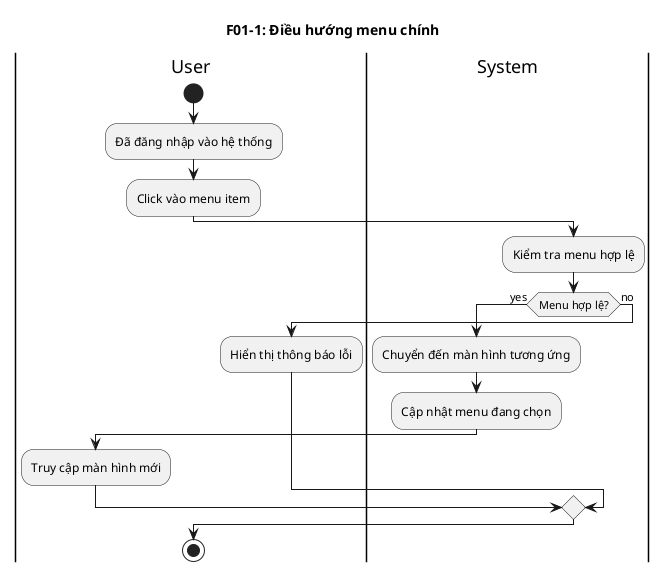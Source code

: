 @startuml F01_1_Navigation
title F01-1: Điều hướng menu chính

|User|
start
:Đã đăng nhập vào hệ thống;
:Click vào menu item;

|System|
:Kiểm tra menu hợp lệ;
if (Menu hợp lệ?) then (yes)
  :Chuyển đến màn hình tương ứng;
  :Cập nhật menu đang chọn;
  |User|
  :Truy cập màn hình mới;
else (no)
  :Hiển thị thông báo lỗi;
endif
stop
@enduml

@startuml F02_1_Login
title F02-1: Đăng nhập hệ thống

|User|
start
:Truy cập trang đăng nhập;
:Nhập email và mật khẩu;
:Nhấn nút Đăng nhập;

|System|
if (Thông tin đầy đủ?) then (yes)
  |SharePoint|
  :Kiểm tra thông tin đăng nhập;
  if (Thông tin đúng?) then (yes)
    if (Tài khoản đang hoạt động?) then (yes)
      |System|
      :Tạo phiên đăng nhập;
      :Chuyển đến Dashboard;
      |User|
      :Truy cập Dashboard;
    else (no)
      |System|
      :Hiển thị "Tài khoản bị khóa";
    endif
  else (no)
    |System|
    :Hiển thị "Thông tin đăng nhập không đúng";
  endif
else (no)
  :Hiển thị "Vui lòng nhập đầy đủ thông tin";
endif
stop
@enduml

@startuml F03_1_ViewPersonalInfo
title F03-1: Xem thông tin cá nhân và ngày nghỉ còn lại

|User|
start
:Truy cập trang thông tin cá nhân;

|System|
:Lấy thông tin người dùng;
|SharePoint|
:Truy xuất dữ liệu cá nhân;
:Truy xuất số ngày phép;
|System|
:Tính toán ngày phép đã dùng;
:Tính toán ngày phép còn lại;
:Hiển thị thông tin cá nhân;
:Hiển thị thống kê ngày phép;
|User|
:Xem thông tin cá nhân;
stop
@enduml

@startuml F03_2_EditPersonalInfo
title F03-2: Chỉnh sửa thông tin cá nhân

|User|
start
:Click nút Chỉnh sửa;

|System|
:Mở chế độ chỉnh sửa;

|User|
:Sửa thông tin (Họ tên, Email, SĐT);
:Nhấn nút Lưu;

|System|
:Kiểm tra thông tin hợp lệ;
if (Thông tin hợp lệ?) then (yes)
  |SharePoint|
  :Cập nhật thông tin vào SharePoint;
  |System|
  :Cập nhật phiên đăng nhập;
  :Hiển thị thông báo thành công;
  |User|
  :Thông tin được cập nhật;
else (no)
  :Hiển thị lỗi nhập liệu;
endif
stop
@enduml

@startuml F04_1_CreateLeaveRequest
title F04-1: Tạo đơn nghỉ phép

|User|
start
:Truy cập trang tạo đơn;
:Chọn loại nghỉ phép;
:Chọn ngày bắt đầu và kết thúc;
:Nhập lý do nghỉ;
:Chọn người bàn giao;
:Nhập nội dung bàn giao;
:Nhấn nút Gửi đơn;

|System|
:Tính toán số ngày nghỉ;
:Kiểm tra thông tin đầy đủ;
if (Thông tin đầy đủ?) then (yes)
  :Kiểm tra ngày phép còn lại;
  |SharePoint|
  :Lưu đơn nghỉ phép;
  :Đặt trạng thái "Chờ duyệt cấp 1";
  |System|
  :Hiển thị thông báo thành công;
  |Notification|
  :Gửi thông báo đến người duyệt;
  |User|
  :Nhận xác nhận tạo đơn;
else (no)
  |System|
  :Hiển thị lỗi nhập liệu;
endif
stop
@enduml

@startuml F04_2_ViewLeaveDetails
title F04-2: Xem chi tiết đơn nghỉ phép

|User|
start
:Truy cập danh sách đơn của tôi;
:Click vào đơn cần xem;

|System|
:Lấy danh sách đơn của user;
|SharePoint|
:Lấy thông tin chi tiết đơn;
|System|
:Hiển thị chi tiết đơn nghỉ phép;
:Hiển thị lịch sử phê duyệt;
|User|
:Xem chi tiết đơn;
stop
@enduml

@startuml F04_3_CancelLeaveRequest
title F04-3: Hủy đơn nghỉ phép

|User|
start
:Chọn đơn cần hủy;

|System|
:Kiểm tra trạng thái đơn;
if (Đơn chờ duyệt?) then (yes)
  :Hiển thị xác nhận hủy;
  |User|
  :Nhập lý do hủy;
  :Xác nhận hủy đơn;
  |System|
  |SharePoint|
  :Cập nhật trạng thái "Đã hủy";
  |System|
  :Hiển thị thông báo thành công;
  |Notification|
  :Gửi thông báo hủy đơn;
  |User|
  :Nhận xác nhận hủy;
else (no)
  |System|
  :Hiển thị "Không thể hủy đơn này";
endif
stop
@enduml

@startuml F05_1_PersonalCalendar
title F05-1: Hiển thị lịch nghỉ cá nhân

|User|
start
:Truy cập lịch cá nhân;
:Chọn tháng/năm;

|System|
:Lấy dữ liệu nghỉ phép cá nhân;
:Tạo lưới lịch (5 tuần x 7 ngày);

repeat
  :Kiểm tra ngày có nghỉ phép;
  if (Có nghỉ phép?) then (yes)
    :Đánh dấu ngày nghỉ;
  endif
repeat while (Còn ngày trong lưới?)

|User|
if (Click vào ngày có nghỉ?) then (yes)
  |System|
  :Hiển thị chi tiết nghỉ phép;
  |User|
  :Xem chi tiết nghỉ;
endif
stop
@enduml

@startuml F06_1_CompanyCalendar
title F06-1: Hiển thị lịch nghỉ toàn công ty

|Manager/Director/HR|
start
:Truy cập lịch công ty;

|System|
:Kiểm tra quyền xem toàn công ty;
if (Có quyền?) then (yes)
  |SharePoint|
  :Lấy dữ liệu nghỉ phép toàn công ty;
  |System|
  :Tạo lịch với số lượng người nghỉ;
  
  repeat
    :Đếm số người nghỉ mỗi ngày;
    :Hiển thị số lượng;
  repeat while (Còn ngày?)
  
  |Manager/Director/HR|
  if (Click vào ngày?) then (yes)
    |System|
    :Hiển thị danh sách người nghỉ;
    |Manager/Director/HR|
    :Xem chi tiết nghỉ phép nhân viên;
  endif
else (no)
  |System|
  :Hiển thị "Không có quyền truy cập";
endif
stop
@enduml

@startuml F07_1_Level1Approval
title F07-1: Phê duyệt cấp 1

|Manager|
start
:Truy cập trang phê duyệt;
:Xem danh sách đơn chờ duyệt;
:Click xem chi tiết đơn;

|System|
:Lấy đơn chờ duyệt cấp 1;
:Lọc đơn theo quyền;
:Hiển thị chi tiết đơn;

|Manager|
:Xem thông tin đơn;
:Nhập ý kiến (tùy chọn);
:Chọn Phê duyệt hoặc Từ chối;

|System|
if (Phê duyệt?) then (yes)
  if (Số ngày > 12?) then (yes)
    |SharePoint|
    :Cập nhật trạng thái "Chờ duyệt cấp 2";
  else (no)
    :Cập nhật trạng thái "Đã duyệt";
  endif
  |System|
  |Email System|
  :Gửi email thông báo;
else (no)
  |SharePoint|
  :Cập nhật trạng thái "Từ chối";
  |System|
  |Email System|
  :Gửi email từ chối;
endif
|System|
:Hiển thị thông báo thành công;
|Manager|
:Nhận xác nhận phê duyệt;
stop
@enduml

@startuml F07_2_Level2Approval
title F07-2: Phê duyệt cấp 2

|Director|
start
:Truy cập trang phê duyệt;
:Lọc đơn chờ duyệt cấp 2;

|System|
:Lấy đơn chờ duyệt cấp 2;
:Hiển thị danh sách đơn;

|Director|
:Xem thông tin đơn;
:Chọn Phê duyệt hoặc Từ chối;

|System|
if (Phê duyệt?) then (yes)
  if (Số ngày > 12?) then (yes)
    |SharePoint|
    :Cập nhật trạng thái "Chờ duyệt cấp 3";
    |Notification|
    :Chuyển đến Giám đốc điều hành;
  else (no)
    |SharePoint|
    :Cập nhật trạng thái "Đã duyệt";
    |Email System|
    :Gửi email hoàn tất;
  endif
else (no)
  |SharePoint|
  :Cập nhật trạng thái "Từ chối";
  |Email System|
  :Gửi email từ chối;
endif
|System|
:Hiển thị thông báo thành công;
|Director|
:Nhận xác nhận phê duyệt;
stop
@enduml

@startuml F07_3_Level3Approval
title F07-3: Phê duyệt cấp 3

|Executive Director|
start
:Truy cập trang phê duyệt;
:Xem đơn nghỉ dài hạn (>12 ngày);

|System|
:Lấy đơn chờ duyệt cấp 3;
:Hiển thị thông tin đơn nghỉ dài hạn;

|Executive Director|
:Phê duyệt cuối cùng;

|System|
|SharePoint|
:Cập nhật trạng thái "Đã duyệt";
|System|
:Hiển thị thông báo hoàn tất;
|Notification|
:Thông báo C&B/HR ghi nhận;
|Executive Director|
:Nhận xác nhận hoàn tất;
stop
@enduml

@startuml F08_1_AddUser
title F08-1: Thêm người dùng mới

|Admin|
start
:Truy cập trang quản lý;
:Nhấn nút Thêm người dùng;

|System|
:Kiểm tra quyền Admin;
:Hiển thị form thêm user;

|Admin|
:Nhập thông tin cơ bản;
:Chọn phòng ban và vai trò;
:Nhấn nút Lưu;

|System|
:Kiểm tra thông tin hợp lệ;
if (Thông tin hợp lệ?) then (yes)
  |SharePoint|
  :Tạo tài khoản người dùng mới;
  |System|
  :Hiển thị thông báo thành công;
  |Email System|
  :Gửi email thông báo tài khoản mới;
  |Admin|
  :Nhận xác nhận tạo user;
else (no)
  |System|
  :Hiển thị lỗi nhập liệu;
endif
stop
@enduml

@startuml F08_2_EditUser
title F08-2: Chỉnh sửa thông tin người dùng

|Admin|
start
:Truy cập trang quản lý;
:Chọn user từ danh sách;
:Nhấn nút Sửa;

|System|
:Kiểm tra user tồn tại;
:Hiển thị form với thông tin hiện tại;

|Admin|
:Chỉnh sửa thông tin;
:Nhấn nút Lưu thay đổi;

|System|
:Kiểm tra thông tin hợp lệ;
if (Thông tin hợp lệ?) then (yes)
  |SharePoint|
  :Cập nhật thông tin user;
  |System|
  :Hiển thị thông báo thành công;
  |Admin|
  :Nhận xác nhận cập nhật;
else (no)
  |System|
  :Hiển thị lỗi nhập liệu;
endif
stop
@enduml

@startuml F08_3_DeleteUser
title F08-3: Xóa người dùng

|Admin|
start
:Truy cập trang quản lý;
:Chọn user cần xóa;
:Nhấn nút Xóa;

|System|
:Kiểm tra user không có đơn đang chờ;
if (User có đơn đang chờ?) then (yes)
  :Hiển thị "Không thể xóa";
else (no)
  :Hiển thị xác nhận xóa;
  |Admin|
  :Xác nhận xóa;
  |System|
  |SharePoint|
  :Vô hiệu hóa tài khoản;
  |System|
  :Hiển thị thông báo thành công;
  |Admin|
  :Nhận xác nhận vô hiệu hóa;
endif
stop
@enduml

@startuml F09_1_ImportLeaveBalance
title F09-1: Import số ngày nghỉ phép từ Excel

|HR|
start
:Truy cập trang quản lý;
:Nhấn nút Import số ngày phép;

|System|
:Hiển thị trang import;

|HR|
:Tải template Excel (tùy chọn);
:Upload file Excel;

|System|
:Kiểm tra định dạng file;
if (File đúng định dạng?) then (yes)
  :Xem trước dữ liệu;
  |HR|
  :Nhấn nút Xử lý import;
  |System|
  :Kiểm tra dữ liệu trong file;
  if (Dữ liệu hợp lệ?) then (yes)
    |SharePoint|
    :Cập nhật số ngày phép;
    |System|
    :Hiển thị thông báo thành công;
    |Email System|
    :Gửi email thông báo toàn bộ nhân viên;
    |HR|
    :Nhận xác nhận import;
  else (no)
    |System|
    :Hiển thị lỗi dữ liệu;
  endif
else (no)
  |System|
  :Hiển thị lỗi định dạng file;
endif
stop
@enduml

@startuml F10_1_ManageHolidays
title F10-1: Quản lý ngày nghỉ lễ

|HR/Admin|
start
:Truy cập trang quản lý;
:Xem danh sách ngày lễ;
:Nhấn nút Thêm ngày lễ;

|System|
:Kiểm tra quyền quản lý ngày lễ;
:Hiển thị form thêm ngày lễ;

|HR/Admin|
:Nhập thông tin ngày lễ;
:Nhấn nút Lưu;

|System|
:Kiểm tra thông tin hợp lệ;
if (Thông tin hợp lệ?) then (yes)
  |SharePoint|
  :Thêm ngày lễ mới;
  |System|
  :Hiển thị thông báo thành công;
  :Cập nhật lịch toàn hệ thống;
  |HR/Admin|
  :Nhận xác nhận thêm ngày lễ;
else (no)
  |System|
  :Hiển thị lỗi nhập liệu;
endif
stop
@enduml

@startuml F11_1_SetupApprovalWorkflow
title F11-1: Thiết lập quy trình phê duyệt 3 cấp

|Admin|
start
:Truy cập cấu hình hệ thống;

|System|
:Kiểm tra không có đơn đang chờ;
if (Có đơn đang chờ?) then (yes)
  :Hiển thị "Không thể thay đổi";
else (no)
  :Hiển thị cấu hình quy trình;
  |Admin|
  :Thiết lập cấp 1 (Quản lý);
  :Thiết lập cấp 2 (Giám đốc);
  :Thiết lập cấp 3 (Điều hành);
  :Cấu hình thời gian chờ;
  :Nhấn nút Lưu cấu hình;
  |System|
  |SharePoint|
  :Lưu cấu hình quy trình;
  |System|
  :Hiển thị thông báo thành công;
  |Admin|
  :Nhận xác nhận cấu hình;
endif
stop
@enduml

@startuml F11_2_ManageUserRoles
title F11-2: Quản lý vai trò người dùng

|Admin|
start
:Truy cập quản lý user;
:Chọn user cần thay đổi vai trò;

|System|
:Kiểm tra user tồn tại;
:Hiển thị vai trò hiện tại;

|Admin|
:Chọn vai trò mới;
:Nhấn nút Cập nhật;

|System|
:Kiểm tra vai trò hợp lệ;
if (Vai trò hợp lệ?) then (yes)
  |SharePoint|
  :Cập nhật vai trò;
  |System|
  :Cập nhật quyền hạn;
  :Hiển thị thông báo thành công;
  |Email System|
  :Gửi email thông báo thay đổi;
  |Admin|
  :Nhận xác nhận cập nhật;
else (no)
  |System|
  :Hiển thị lỗi vai trò;
endif
stop
@enduml

@startuml F12_1_DashboardReports
title F12-1: Hiển thị báo cáo theo bộ lọc

|Manager/Director/HR|
start
:Truy cập trang báo cáo;
:Chọn bộ lọc (Tháng/Năm/Phòng ban);

|System|
:Kiểm tra quyền xem báo cáo;
:Kiểm tra tham số lọc;
|SharePoint|
:Lấy dữ liệu theo bộ lọc;
|System|
:Tính toán thống kê;
:Hiển thị biểu đồ và báo cáo;

|Manager/Director/HR|
:Xem báo cáo thống kê;
if (Thay đổi bộ lọc?) then (yes)
  :Chọn bộ lọc mới;
  |System|
  :Cập nhật dữ liệu theo bộ lọc mới;
endif
stop
@enduml

@startuml F13_1_ExportSummaryReport
title F13-1: Xuất báo cáo tổng hợp

|HR/Director|
start
:Truy cập trang báo cáo;
:Chọn khoảng thời gian;
:Chọn phạm vi (Toàn công ty/Phòng ban);
:Nhấn nút Xuất báo cáo tổng hợp;

|System|
:Kiểm tra quyền xuất báo cáo;
if (Có quyền xuất?) then (yes)
  :Kiểm tra tham số;
  |SharePoint|
  :Lấy dữ liệu theo tham số;
  |System|
  :Tạo file CSV tổng hợp;
  :Tải xuống file CSV;
  |HR/Director|
  :Lưu file CSV;
else (no)
  |System|
  :Hiển thị "Không có quyền xuất báo cáo";
endif
stop
@enduml

@startuml F13_2_ExportDetailedReport
title F13-2: Xuất báo cáo chi tiết

|HR/Director|
start
:Truy cập trang báo cáo;
:Chọn nhân viên hoặc phòng ban;
:Chọn khoảng thời gian;
:Nhấn nút Xuất báo cáo chi tiết;

|System|
:Kiểm tra quyền xuất báo cáo chi tiết;
if (Có quyền xuất chi tiết?) then (yes)
  :Kiểm tra tham số lựa chọn;
  |SharePoint|
  :Lấy chi tiết từng đơn nghỉ phép;
  |System|
  :Tạo file CSV với lịch sử đầy đủ;
  :Tải xuống file CSV chi tiết;
  |HR/Director|
  :Lưu file CSV chi tiết;
else (no)
  |System|
  :Hiển thị "Không có quyền xuất báo cáo chi tiết";
endif
stop
@enduml
